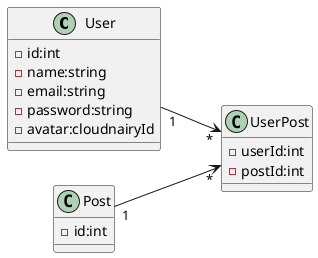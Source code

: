 @startuml 
left to right direction
class User{
    -id:int
    -name:string
    -email:string
    -password:string
    -avatar:cloudnairyId
}
class Post{
    -id:int
}
class UserPost{
    -userId:int
    -postId:int
} 

User "1" --> "*" UserPost
Post "1" --> "*" UserPost

@enduml